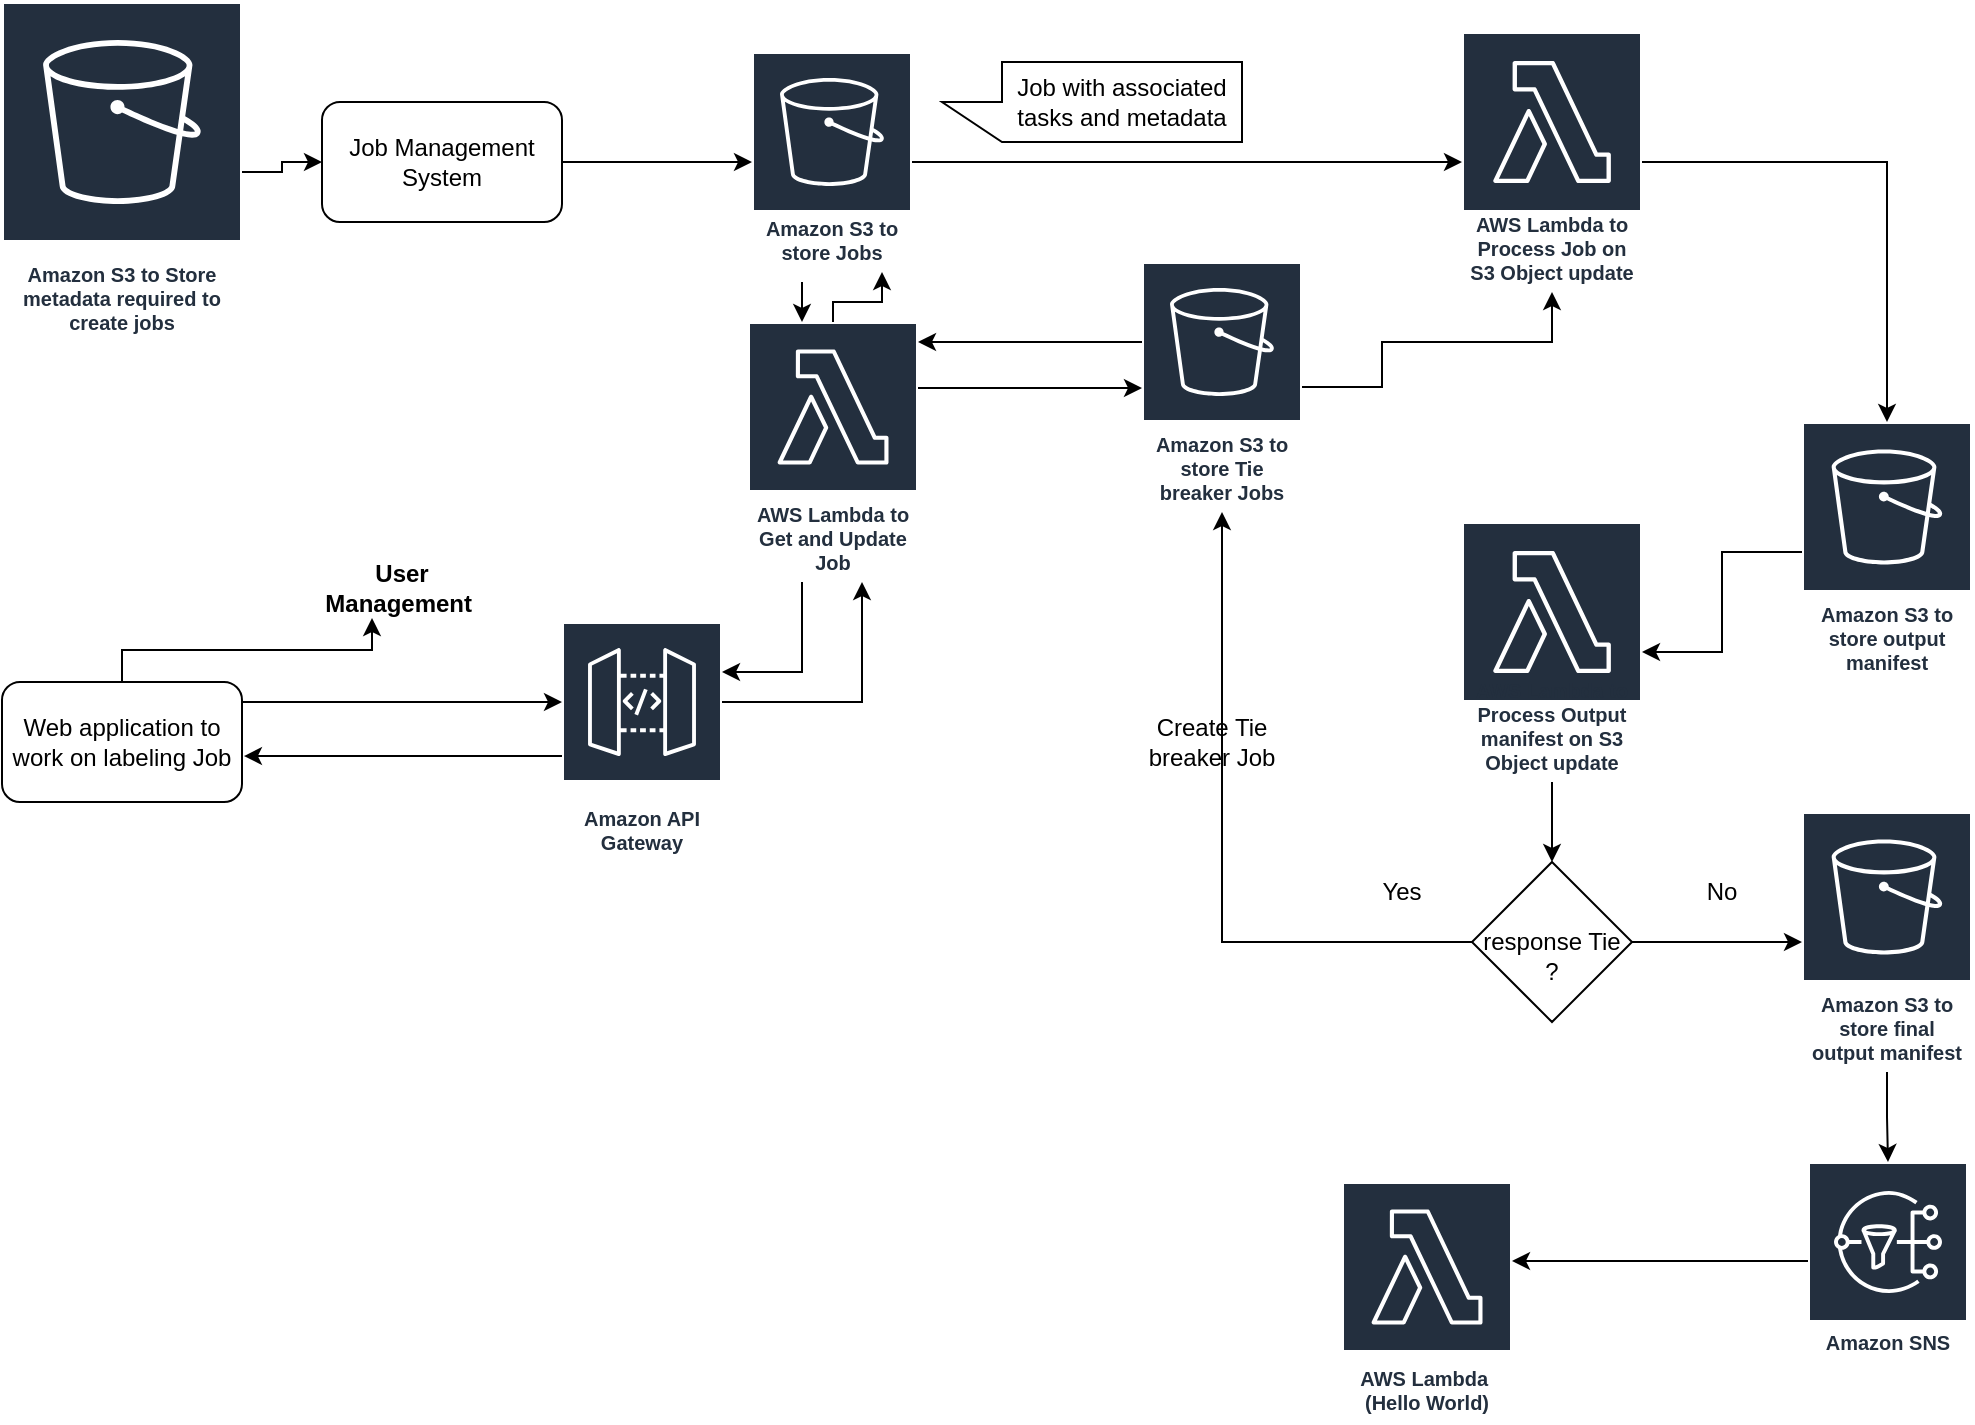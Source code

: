 <mxfile version="16.2.1" type="device"><diagram id="HOVrFy-v83MpeVQ3QRCL" name="Page-1"><mxGraphModel dx="1240" dy="2389" grid="1" gridSize="10" guides="1" tooltips="1" connect="1" arrows="1" fold="1" page="1" pageScale="1" pageWidth="1100" pageHeight="850" math="0" shadow="0"><root><mxCell id="0"/><mxCell id="1" parent="0"/><mxCell id="jXaJq3ALvLRj7UX48gb0-10" value="" style="edgeStyle=orthogonalEdgeStyle;rounded=0;orthogonalLoop=1;jettySize=auto;html=1;" edge="1" parent="1" source="jXaJq3ALvLRj7UX48gb0-1" target="jXaJq3ALvLRj7UX48gb0-8"><mxGeometry relative="1" as="geometry"><mxPoint x="430" y="-1530" as="targetPoint"/></mxGeometry></mxCell><mxCell id="jXaJq3ALvLRj7UX48gb0-1" value="Job Management System" style="rounded=1;whiteSpace=wrap;html=1;" vertex="1" parent="1"><mxGeometry x="200" y="-1580" width="120" height="60" as="geometry"/></mxCell><mxCell id="jXaJq3ALvLRj7UX48gb0-7" value="" style="edgeStyle=orthogonalEdgeStyle;rounded=0;orthogonalLoop=1;jettySize=auto;html=1;entryX=0;entryY=0.5;entryDx=0;entryDy=0;" edge="1" parent="1" source="jXaJq3ALvLRj7UX48gb0-3" target="jXaJq3ALvLRj7UX48gb0-1"><mxGeometry relative="1" as="geometry"><mxPoint x="220" y="-1550" as="targetPoint"/></mxGeometry></mxCell><mxCell id="jXaJq3ALvLRj7UX48gb0-3" value="Amazon S3 to Store metadata required to create jobs" style="sketch=0;outlineConnect=0;fontColor=#232F3E;gradientColor=none;strokeColor=#ffffff;fillColor=#232F3E;dashed=0;verticalLabelPosition=middle;verticalAlign=bottom;align=center;html=1;whiteSpace=wrap;fontSize=10;fontStyle=1;spacing=3;shape=mxgraph.aws4.productIcon;prIcon=mxgraph.aws4.s3;" vertex="1" parent="1"><mxGeometry x="40" y="-1630" width="120" height="170" as="geometry"/></mxCell><mxCell id="jXaJq3ALvLRj7UX48gb0-8" value="Amazon S3 to store Jobs" style="sketch=0;outlineConnect=0;fontColor=#232F3E;gradientColor=none;strokeColor=#ffffff;fillColor=#232F3E;dashed=0;verticalLabelPosition=middle;verticalAlign=bottom;align=center;html=1;whiteSpace=wrap;fontSize=10;fontStyle=1;spacing=3;shape=mxgraph.aws4.productIcon;prIcon=mxgraph.aws4.s3;" vertex="1" parent="1"><mxGeometry x="415" y="-1605" width="80" height="110" as="geometry"/></mxCell><mxCell id="jXaJq3ALvLRj7UX48gb0-12" value="Job with associated tasks and metadata" style="shape=callout;whiteSpace=wrap;html=1;perimeter=calloutPerimeter;direction=south;position2=0.5;base=20;" vertex="1" parent="1"><mxGeometry x="510" y="-1600" width="150" height="40" as="geometry"/></mxCell><mxCell id="jXaJq3ALvLRj7UX48gb0-14" value="Web application to work on labeling Job" style="rounded=1;whiteSpace=wrap;html=1;" vertex="1" parent="1"><mxGeometry x="40" y="-1290" width="120" height="60" as="geometry"/></mxCell><mxCell id="jXaJq3ALvLRj7UX48gb0-16" value="" style="edgeStyle=orthogonalEdgeStyle;rounded=0;orthogonalLoop=1;jettySize=auto;html=1;startArrow=none;" edge="1" parent="1" source="jXaJq3ALvLRj7UX48gb0-14" target="jXaJq3ALvLRj7UX48gb0-17"><mxGeometry relative="1" as="geometry"><mxPoint x="570" y="-1390" as="sourcePoint"/><mxPoint x="370" y="-1360" as="targetPoint"/><Array as="points"><mxPoint x="280" y="-1280"/><mxPoint x="280" y="-1280"/></Array></mxGeometry></mxCell><mxCell id="jXaJq3ALvLRj7UX48gb0-17" value="Amazon API Gateway" style="sketch=0;outlineConnect=0;fontColor=#232F3E;gradientColor=none;strokeColor=#ffffff;fillColor=#232F3E;dashed=0;verticalLabelPosition=middle;verticalAlign=bottom;align=center;html=1;whiteSpace=wrap;fontSize=10;fontStyle=1;spacing=3;shape=mxgraph.aws4.productIcon;prIcon=mxgraph.aws4.api_gateway;" vertex="1" parent="1"><mxGeometry x="320" y="-1320" width="80" height="120" as="geometry"/></mxCell><mxCell id="jXaJq3ALvLRj7UX48gb0-19" value="" style="edgeStyle=orthogonalEdgeStyle;rounded=0;orthogonalLoop=1;jettySize=auto;html=1;startArrow=none;entryX=1.008;entryY=0.617;entryDx=0;entryDy=0;entryPerimeter=0;" edge="1" parent="1" target="jXaJq3ALvLRj7UX48gb0-14"><mxGeometry relative="1" as="geometry"><mxPoint x="320" y="-1253" as="sourcePoint"/><mxPoint x="385" y="-1305" as="targetPoint"/><Array as="points"><mxPoint x="320" y="-1253"/></Array></mxGeometry></mxCell><mxCell id="jXaJq3ALvLRj7UX48gb0-21" value="" style="endArrow=classic;html=1;rounded=0;edgeStyle=orthogonalEdgeStyle;" edge="1" parent="1" source="jXaJq3ALvLRj7UX48gb0-17" target="jXaJq3ALvLRj7UX48gb0-25"><mxGeometry width="50" height="50" relative="1" as="geometry"><mxPoint x="490" y="-1270" as="sourcePoint"/><mxPoint x="500" y="-1390" as="targetPoint"/><Array as="points"><mxPoint x="470" y="-1280"/></Array></mxGeometry></mxCell><mxCell id="jXaJq3ALvLRj7UX48gb0-22" value="" style="endArrow=classic;html=1;rounded=0;edgeStyle=orthogonalEdgeStyle;" edge="1" parent="1" source="jXaJq3ALvLRj7UX48gb0-25" target="jXaJq3ALvLRj7UX48gb0-17"><mxGeometry width="50" height="50" relative="1" as="geometry"><mxPoint x="630" y="-1420" as="sourcePoint"/><mxPoint x="390" y="-1210" as="targetPoint"/><Array as="points"><mxPoint x="440" y="-1295"/></Array></mxGeometry></mxCell><mxCell id="jXaJq3ALvLRj7UX48gb0-25" value="AWS Lambda to Get and Update Job" style="sketch=0;outlineConnect=0;fontColor=#232F3E;gradientColor=none;strokeColor=#ffffff;fillColor=#232F3E;dashed=0;verticalLabelPosition=middle;verticalAlign=bottom;align=center;html=1;whiteSpace=wrap;fontSize=10;fontStyle=1;spacing=3;shape=mxgraph.aws4.productIcon;prIcon=mxgraph.aws4.lambda;" vertex="1" parent="1"><mxGeometry x="413" y="-1470" width="85" height="130" as="geometry"/></mxCell><mxCell id="jXaJq3ALvLRj7UX48gb0-26" value="AWS Lambda to Process Job on S3 Object update" style="sketch=0;outlineConnect=0;fontColor=#232F3E;gradientColor=none;strokeColor=#ffffff;fillColor=#232F3E;dashed=0;verticalLabelPosition=middle;verticalAlign=bottom;align=center;html=1;whiteSpace=wrap;fontSize=10;fontStyle=1;spacing=3;shape=mxgraph.aws4.productIcon;prIcon=mxgraph.aws4.lambda;" vertex="1" parent="1"><mxGeometry x="770" y="-1615" width="90" height="130" as="geometry"/></mxCell><mxCell id="jXaJq3ALvLRj7UX48gb0-27" value="" style="endArrow=classic;html=1;rounded=0;edgeStyle=orthogonalEdgeStyle;" edge="1" parent="1" source="jXaJq3ALvLRj7UX48gb0-8" target="jXaJq3ALvLRj7UX48gb0-26"><mxGeometry width="50" height="50" relative="1" as="geometry"><mxPoint x="430" y="-1430" as="sourcePoint"/><mxPoint x="750" y="-1480" as="targetPoint"/></mxGeometry></mxCell><mxCell id="jXaJq3ALvLRj7UX48gb0-28" value="Amazon S3 to store output manifest" style="sketch=0;outlineConnect=0;fontColor=#232F3E;gradientColor=none;strokeColor=#ffffff;fillColor=#232F3E;dashed=0;verticalLabelPosition=middle;verticalAlign=bottom;align=center;html=1;whiteSpace=wrap;fontSize=10;fontStyle=1;spacing=3;shape=mxgraph.aws4.productIcon;prIcon=mxgraph.aws4.s3;" vertex="1" parent="1"><mxGeometry x="940" y="-1420" width="85" height="130" as="geometry"/></mxCell><mxCell id="jXaJq3ALvLRj7UX48gb0-29" value="" style="endArrow=classic;html=1;rounded=0;edgeStyle=orthogonalEdgeStyle;" edge="1" parent="1" source="jXaJq3ALvLRj7UX48gb0-26" target="jXaJq3ALvLRj7UX48gb0-28"><mxGeometry width="50" height="50" relative="1" as="geometry"><mxPoint x="430" y="-1350" as="sourcePoint"/><mxPoint x="480" y="-1400" as="targetPoint"/></mxGeometry></mxCell><mxCell id="jXaJq3ALvLRj7UX48gb0-30" value="AWS Lambda to Process Output manifest on S3 Object update" style="sketch=0;outlineConnect=0;fontColor=#232F3E;gradientColor=none;strokeColor=#ffffff;fillColor=#232F3E;dashed=0;verticalLabelPosition=middle;verticalAlign=bottom;align=center;html=1;whiteSpace=wrap;fontSize=10;fontStyle=1;spacing=3;shape=mxgraph.aws4.productIcon;prIcon=mxgraph.aws4.lambda;" vertex="1" parent="1"><mxGeometry x="770" y="-1370" width="90" height="130" as="geometry"/></mxCell><mxCell id="jXaJq3ALvLRj7UX48gb0-31" value="" style="endArrow=classic;html=1;rounded=0;edgeStyle=orthogonalEdgeStyle;" edge="1" parent="1" source="jXaJq3ALvLRj7UX48gb0-28" target="jXaJq3ALvLRj7UX48gb0-30"><mxGeometry width="50" height="50" relative="1" as="geometry"><mxPoint x="700" y="-1200" as="sourcePoint"/><mxPoint x="480" y="-1240" as="targetPoint"/></mxGeometry></mxCell><mxCell id="jXaJq3ALvLRj7UX48gb0-32" value="&amp;nbsp;&lt;br&gt;response Tie ?" style="rhombus;whiteSpace=wrap;html=1;" vertex="1" parent="1"><mxGeometry x="775" y="-1200" width="80" height="80" as="geometry"/></mxCell><mxCell id="jXaJq3ALvLRj7UX48gb0-33" value="" style="endArrow=classic;html=1;rounded=0;edgeStyle=orthogonalEdgeStyle;" edge="1" parent="1" target="jXaJq3ALvLRj7UX48gb0-25"><mxGeometry width="50" height="50" relative="1" as="geometry"><mxPoint x="440" y="-1490" as="sourcePoint"/><mxPoint x="400" y="-1485" as="targetPoint"/><Array as="points"><mxPoint x="440" y="-1470"/><mxPoint x="440" y="-1470"/></Array></mxGeometry></mxCell><mxCell id="jXaJq3ALvLRj7UX48gb0-34" value="" style="endArrow=classic;html=1;rounded=0;edgeStyle=orthogonalEdgeStyle;" edge="1" parent="1" source="jXaJq3ALvLRj7UX48gb0-25" target="jXaJq3ALvLRj7UX48gb0-8"><mxGeometry width="50" height="50" relative="1" as="geometry"><mxPoint x="480" y="-1480" as="sourcePoint"/><mxPoint x="560" y="-1510" as="targetPoint"/><Array as="points"><mxPoint x="456" y="-1480"/><mxPoint x="480" y="-1480"/></Array></mxGeometry></mxCell><mxCell id="jXaJq3ALvLRj7UX48gb0-35" value="" style="endArrow=classic;html=1;rounded=0;edgeStyle=orthogonalEdgeStyle;entryX=0.5;entryY=0;entryDx=0;entryDy=0;" edge="1" parent="1" source="jXaJq3ALvLRj7UX48gb0-30" target="jXaJq3ALvLRj7UX48gb0-32"><mxGeometry width="50" height="50" relative="1" as="geometry"><mxPoint x="600" y="-1230" as="sourcePoint"/><mxPoint x="650" y="-1280" as="targetPoint"/></mxGeometry></mxCell><mxCell id="jXaJq3ALvLRj7UX48gb0-36" value="" style="endArrow=classic;html=1;rounded=0;edgeStyle=orthogonalEdgeStyle;" edge="1" parent="1" source="jXaJq3ALvLRj7UX48gb0-32" target="jXaJq3ALvLRj7UX48gb0-37"><mxGeometry width="50" height="50" relative="1" as="geometry"><mxPoint x="640" y="-1250" as="sourcePoint"/><mxPoint x="690" y="-1300" as="targetPoint"/></mxGeometry></mxCell><mxCell id="jXaJq3ALvLRj7UX48gb0-37" value="Amazon S3 to store Tie breaker Jobs" style="sketch=0;outlineConnect=0;fontColor=#232F3E;gradientColor=none;strokeColor=#ffffff;fillColor=#232F3E;dashed=0;verticalLabelPosition=middle;verticalAlign=bottom;align=center;html=1;whiteSpace=wrap;fontSize=10;fontStyle=1;spacing=3;shape=mxgraph.aws4.productIcon;prIcon=mxgraph.aws4.s3;" vertex="1" parent="1"><mxGeometry x="610" y="-1500" width="80" height="125" as="geometry"/></mxCell><mxCell id="jXaJq3ALvLRj7UX48gb0-38" value="Yes" style="text;html=1;strokeColor=none;fillColor=none;align=center;verticalAlign=middle;whiteSpace=wrap;rounded=0;" vertex="1" parent="1"><mxGeometry x="710" y="-1200" width="60" height="30" as="geometry"/></mxCell><mxCell id="jXaJq3ALvLRj7UX48gb0-39" value="Create Tie breaker Job" style="text;html=1;strokeColor=none;fillColor=none;align=center;verticalAlign=middle;whiteSpace=wrap;rounded=0;" vertex="1" parent="1"><mxGeometry x="600" y="-1275" width="90" height="30" as="geometry"/></mxCell><mxCell id="jXaJq3ALvLRj7UX48gb0-40" value="" style="endArrow=classic;html=1;rounded=0;edgeStyle=orthogonalEdgeStyle;" edge="1" parent="1" source="jXaJq3ALvLRj7UX48gb0-37" target="jXaJq3ALvLRj7UX48gb0-25"><mxGeometry width="50" height="50" relative="1" as="geometry"><mxPoint x="600" y="-1480" as="sourcePoint"/><mxPoint x="670" y="-1380" as="targetPoint"/><Array as="points"><mxPoint x="590" y="-1460"/><mxPoint x="590" y="-1460"/></Array></mxGeometry></mxCell><mxCell id="jXaJq3ALvLRj7UX48gb0-41" value="" style="endArrow=classic;html=1;rounded=0;edgeStyle=orthogonalEdgeStyle;" edge="1" parent="1" source="jXaJq3ALvLRj7UX48gb0-25" target="jXaJq3ALvLRj7UX48gb0-37"><mxGeometry width="50" height="50" relative="1" as="geometry"><mxPoint x="620" y="-1330" as="sourcePoint"/><mxPoint x="670" y="-1380" as="targetPoint"/><Array as="points"><mxPoint x="510" y="-1437"/><mxPoint x="510" y="-1437"/></Array></mxGeometry></mxCell><mxCell id="jXaJq3ALvLRj7UX48gb0-42" value="" style="endArrow=classic;html=1;rounded=0;edgeStyle=orthogonalEdgeStyle;exitX=1;exitY=0.5;exitDx=0;exitDy=0;" edge="1" parent="1" source="jXaJq3ALvLRj7UX48gb0-32" target="jXaJq3ALvLRj7UX48gb0-44"><mxGeometry width="50" height="50" relative="1" as="geometry"><mxPoint x="860" y="-1160" as="sourcePoint"/><mxPoint x="940" y="-1160" as="targetPoint"/><Array as="points"/></mxGeometry></mxCell><mxCell id="jXaJq3ALvLRj7UX48gb0-43" value="No" style="text;html=1;strokeColor=none;fillColor=none;align=center;verticalAlign=middle;whiteSpace=wrap;rounded=0;" vertex="1" parent="1"><mxGeometry x="870" y="-1200" width="60" height="30" as="geometry"/></mxCell><mxCell id="jXaJq3ALvLRj7UX48gb0-44" value="Amazon S3 to store final output manifest" style="sketch=0;outlineConnect=0;fontColor=#232F3E;gradientColor=none;strokeColor=#ffffff;fillColor=#232F3E;dashed=0;verticalLabelPosition=middle;verticalAlign=bottom;align=center;html=1;whiteSpace=wrap;fontSize=10;fontStyle=1;spacing=3;shape=mxgraph.aws4.productIcon;prIcon=mxgraph.aws4.s3;" vertex="1" parent="1"><mxGeometry x="940" y="-1225" width="85" height="130" as="geometry"/></mxCell><mxCell id="jXaJq3ALvLRj7UX48gb0-45" value="Amazon SNS" style="sketch=0;outlineConnect=0;fontColor=#232F3E;gradientColor=none;strokeColor=#ffffff;fillColor=#232F3E;dashed=0;verticalLabelPosition=middle;verticalAlign=bottom;align=center;html=1;whiteSpace=wrap;fontSize=10;fontStyle=1;spacing=3;shape=mxgraph.aws4.productIcon;prIcon=mxgraph.aws4.sns;" vertex="1" parent="1"><mxGeometry x="943" y="-1050" width="80" height="100" as="geometry"/></mxCell><mxCell id="jXaJq3ALvLRj7UX48gb0-46" value="" style="endArrow=classic;html=1;rounded=0;edgeStyle=orthogonalEdgeStyle;" edge="1" parent="1" source="jXaJq3ALvLRj7UX48gb0-44" target="jXaJq3ALvLRj7UX48gb0-45"><mxGeometry width="50" height="50" relative="1" as="geometry"><mxPoint x="860" y="-1050" as="sourcePoint"/><mxPoint x="910" y="-1100" as="targetPoint"/></mxGeometry></mxCell><mxCell id="jXaJq3ALvLRj7UX48gb0-47" value="AWS Lambda&amp;nbsp; (Hello World)" style="sketch=0;outlineConnect=0;fontColor=#232F3E;gradientColor=none;strokeColor=#ffffff;fillColor=#232F3E;dashed=0;verticalLabelPosition=middle;verticalAlign=bottom;align=center;html=1;whiteSpace=wrap;fontSize=10;fontStyle=1;spacing=3;shape=mxgraph.aws4.productIcon;prIcon=mxgraph.aws4.lambda;" vertex="1" parent="1"><mxGeometry x="710" y="-1040" width="85" height="120" as="geometry"/></mxCell><mxCell id="jXaJq3ALvLRj7UX48gb0-48" value="" style="endArrow=classic;html=1;rounded=0;edgeStyle=orthogonalEdgeStyle;" edge="1" parent="1" source="jXaJq3ALvLRj7UX48gb0-45"><mxGeometry width="50" height="50" relative="1" as="geometry"><mxPoint x="935" y="-1000.5" as="sourcePoint"/><mxPoint x="795" y="-1000.5" as="targetPoint"/></mxGeometry></mxCell><mxCell id="jXaJq3ALvLRj7UX48gb0-49" value="" style="shape=image;html=1;verticalAlign=top;verticalLabelPosition=bottom;labelBackgroundColor=#ffffff;imageAspect=0;aspect=fixed;image=https://cdn1.iconfinder.com/data/icons/nuvola2/48x48/actions/kgpg_identity.png" vertex="1" parent="1"><mxGeometry x="170" y="-1470" width="118" height="118" as="geometry"/></mxCell><mxCell id="jXaJq3ALvLRj7UX48gb0-50" value="User Management&amp;nbsp;" style="text;html=1;strokeColor=none;fillColor=none;align=center;verticalAlign=middle;whiteSpace=wrap;rounded=0;fontStyle=1" vertex="1" parent="1"><mxGeometry x="210" y="-1352" width="60" height="30" as="geometry"/></mxCell><mxCell id="jXaJq3ALvLRj7UX48gb0-51" value="" style="endArrow=classic;html=1;rounded=0;entryX=0.25;entryY=1;entryDx=0;entryDy=0;exitX=0.5;exitY=0;exitDx=0;exitDy=0;edgeStyle=orthogonalEdgeStyle;" edge="1" parent="1" source="jXaJq3ALvLRj7UX48gb0-14" target="jXaJq3ALvLRj7UX48gb0-50"><mxGeometry width="50" height="50" relative="1" as="geometry"><mxPoint x="600" y="-1310" as="sourcePoint"/><mxPoint x="650" y="-1360" as="targetPoint"/></mxGeometry></mxCell><mxCell id="jXaJq3ALvLRj7UX48gb0-52" value="" style="endArrow=classic;html=1;rounded=0;edgeStyle=orthogonalEdgeStyle;" edge="1" parent="1" source="jXaJq3ALvLRj7UX48gb0-37" target="jXaJq3ALvLRj7UX48gb0-26"><mxGeometry width="50" height="50" relative="1" as="geometry"><mxPoint x="470" y="-1310" as="sourcePoint"/><mxPoint x="520" y="-1360" as="targetPoint"/><Array as="points"><mxPoint x="730" y="-1438"/><mxPoint x="730" y="-1460"/><mxPoint x="815" y="-1460"/></Array></mxGeometry></mxCell></root></mxGraphModel></diagram></mxfile>